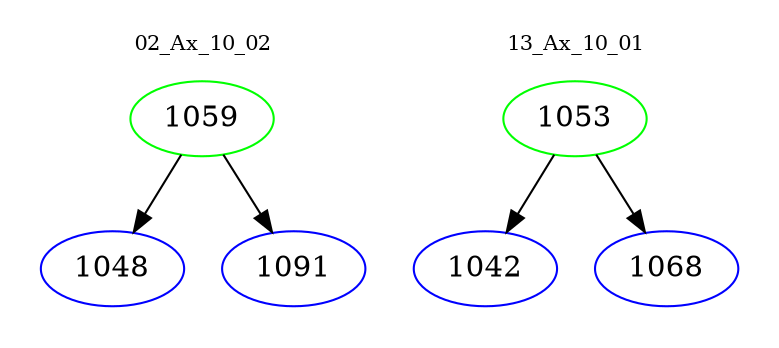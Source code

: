digraph{
subgraph cluster_0 {
color = white
label = "02_Ax_10_02";
fontsize=10;
T0_1059 [label="1059", color="green"]
T0_1059 -> T0_1048 [color="black"]
T0_1048 [label="1048", color="blue"]
T0_1059 -> T0_1091 [color="black"]
T0_1091 [label="1091", color="blue"]
}
subgraph cluster_1 {
color = white
label = "13_Ax_10_01";
fontsize=10;
T1_1053 [label="1053", color="green"]
T1_1053 -> T1_1042 [color="black"]
T1_1042 [label="1042", color="blue"]
T1_1053 -> T1_1068 [color="black"]
T1_1068 [label="1068", color="blue"]
}
}

